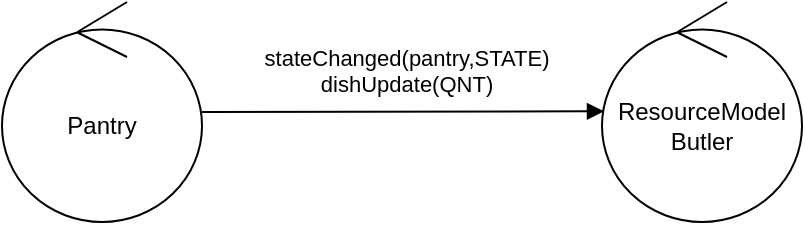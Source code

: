 <mxfile version="11.3.0" type="device" pages="1"><diagram id="JYTyOHGOhtkRoVSDCIXd" name="Page-1"><mxGraphModel dx="838" dy="488" grid="1" gridSize="10" guides="1" tooltips="1" connect="1" arrows="1" fold="1" page="1" pageScale="1" pageWidth="827" pageHeight="1169" math="0" shadow="0"><root><mxCell id="0"/><mxCell id="1" parent="0"/><mxCell id="s0b9L_krxAx5MLCL9W3s-25" value="Pantry" style="ellipse;shape=umlControl;whiteSpace=wrap;html=1;" parent="1" vertex="1"><mxGeometry x="210" y="330" width="100" height="110" as="geometry"/></mxCell><mxCell id="s0b9L_krxAx5MLCL9W3s-26" value="ResourceModel&lt;br&gt;Butler" style="ellipse;shape=umlControl;whiteSpace=wrap;html=1;" parent="1" vertex="1"><mxGeometry x="510" y="330" width="100" height="110" as="geometry"/></mxCell><mxCell id="s0b9L_krxAx5MLCL9W3s-27" value="stateChanged(pantry,STATE)&lt;br&gt;dishUpdate(QNT)" style="html=1;verticalAlign=bottom;endArrow=block;entryX=0.01;entryY=0.497;entryDx=0;entryDy=0;entryPerimeter=0;" parent="1" source="s0b9L_krxAx5MLCL9W3s-25" target="s0b9L_krxAx5MLCL9W3s-26" edge="1"><mxGeometry x="0.015" y="5" width="80" relative="1" as="geometry"><mxPoint x="310" y="385" as="sourcePoint"/><mxPoint x="390" y="385" as="targetPoint"/><mxPoint as="offset"/></mxGeometry></mxCell></root></mxGraphModel></diagram></mxfile>